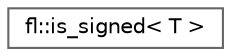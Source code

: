 digraph "Graphical Class Hierarchy"
{
 // INTERACTIVE_SVG=YES
 // LATEX_PDF_SIZE
  bgcolor="transparent";
  edge [fontname=Helvetica,fontsize=10,labelfontname=Helvetica,labelfontsize=10];
  node [fontname=Helvetica,fontsize=10,shape=box,height=0.2,width=0.4];
  rankdir="LR";
  Node0 [id="Node000000",label="fl::is_signed\< T \>",height=0.2,width=0.4,color="grey40", fillcolor="white", style="filled",URL="$da/d44/structfl_1_1is__signed.html",tooltip=" "];
}

